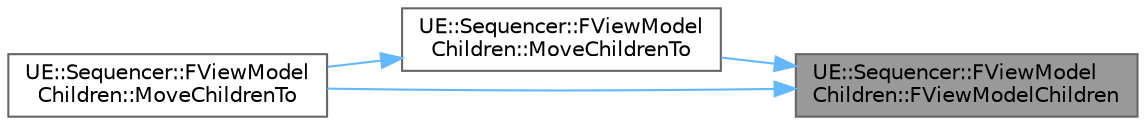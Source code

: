 digraph "UE::Sequencer::FViewModelChildren::FViewModelChildren"
{
 // INTERACTIVE_SVG=YES
 // LATEX_PDF_SIZE
  bgcolor="transparent";
  edge [fontname=Helvetica,fontsize=10,labelfontname=Helvetica,labelfontsize=10];
  node [fontname=Helvetica,fontsize=10,shape=box,height=0.2,width=0.4];
  rankdir="RL";
  Node1 [id="Node000001",label="UE::Sequencer::FViewModel\lChildren::FViewModelChildren",height=0.2,width=0.4,color="gray40", fillcolor="grey60", style="filled", fontcolor="black",tooltip=" "];
  Node1 -> Node2 [id="edge1_Node000001_Node000002",dir="back",color="steelblue1",style="solid",tooltip=" "];
  Node2 [id="Node000002",label="UE::Sequencer::FViewModel\lChildren::MoveChildrenTo",height=0.2,width=0.4,color="grey40", fillcolor="white", style="filled",URL="$d9/dfd/structUE_1_1Sequencer_1_1FViewModelChildren.html#ae5eb6fe4e8c46cbe7a248d30ca9dbd24",tooltip="Move all these children into the specified destination list, changing parent pointers if necessary."];
  Node2 -> Node3 [id="edge2_Node000002_Node000003",dir="back",color="steelblue1",style="solid",tooltip=" "];
  Node3 [id="Node000003",label="UE::Sequencer::FViewModel\lChildren::MoveChildrenTo",height=0.2,width=0.4,color="grey40", fillcolor="white", style="filled",URL="$d9/dfd/structUE_1_1Sequencer_1_1FViewModelChildren.html#a4b2a995075bc90b7fbb83ad1d8c5411f",tooltip="Invoke a callback on these children, and move them all into the specified destination list,..."];
  Node1 -> Node3 [id="edge3_Node000001_Node000003",dir="back",color="steelblue1",style="solid",tooltip=" "];
}
